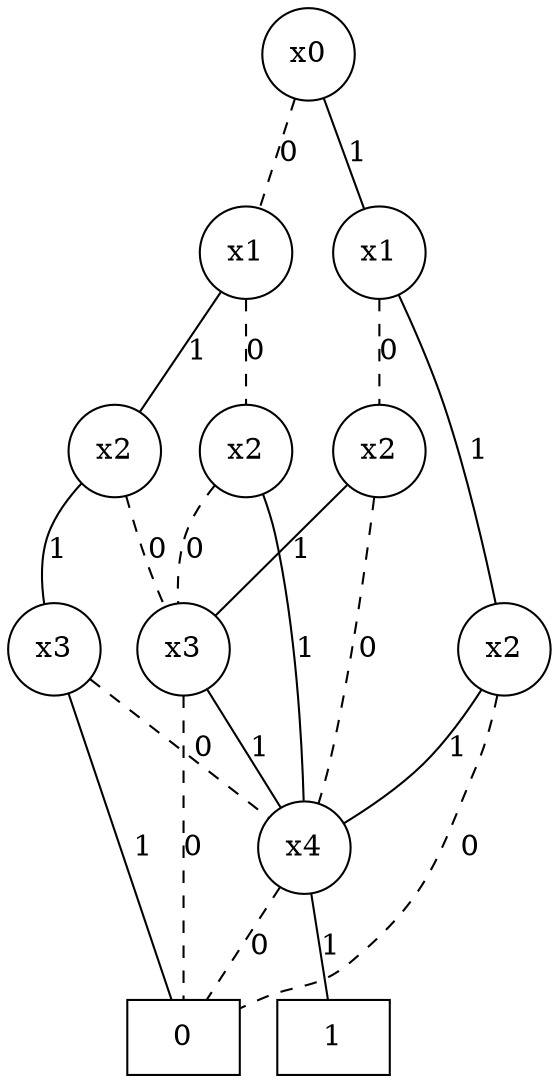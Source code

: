 graph BDD { n139835133133392 [label=0,shape=box]; n139835133133136 [label=1,shape=box]; n139834803709456 [label="x4",shape=circle]; n139834786071760 [label="x3",shape=circle]; n139834792436944 [label="x2",shape=circle]; n139834786931920 [label="x3",shape=circle]; n139834786790480 [label="x2",shape=circle]; n139834786237712 [label="x1",shape=circle]; n139834803978064 [label="x2",shape=circle]; n139834804031696 [label="x2",shape=circle]; n139834792851856 [label="x1",shape=circle]; n139834786173008 [label="x0",shape=circle]; n139834803709456 -- n139835133133392 [label=0,style=dashed]; n139834803709456 -- n139835133133136 [label=1]; n139834786071760 -- n139835133133392 [label=0,style=dashed]; n139834786071760 -- n139834803709456 [label=1]; n139834792436944 -- n139834786071760 [label=0,style=dashed]; n139834792436944 -- n139834803709456 [label=1]; n139834786931920 -- n139834803709456 [label=0,style=dashed]; n139834786931920 -- n139835133133392 [label=1]; n139834786790480 -- n139834786071760 [label=0,style=dashed]; n139834786790480 -- n139834786931920 [label=1]; n139834786237712 -- n139834792436944 [label=0,style=dashed]; n139834786237712 -- n139834786790480 [label=1]; n139834803978064 -- n139834803709456 [label=0,style=dashed]; n139834803978064 -- n139834786071760 [label=1]; n139834804031696 -- n139835133133392 [label=0,style=dashed]; n139834804031696 -- n139834803709456 [label=1]; n139834792851856 -- n139834803978064 [label=0,style=dashed]; n139834792851856 -- n139834804031696 [label=1]; n139834786173008 -- n139834786237712 [label=0,style=dashed]; n139834786173008 -- n139834792851856 [label=1]; }